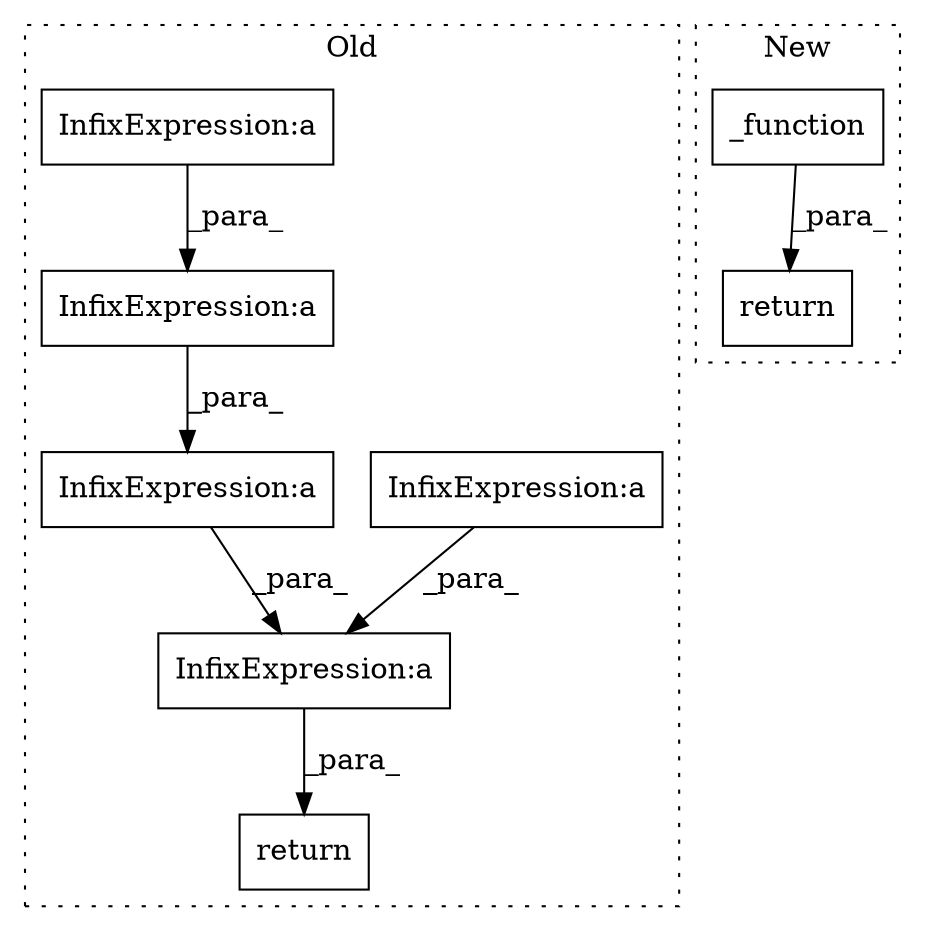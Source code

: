digraph G {
subgraph cluster0 {
1 [label="return" a="41" s="1445" l="7" shape="box"];
3 [label="InfixExpression:a" a="27" s="1289" l="3" shape="box"];
4 [label="InfixExpression:a" a="27" s="1269" l="3" shape="box"];
5 [label="InfixExpression:a" a="27" s="1238" l="3" shape="box"];
6 [label="InfixExpression:a" a="27" s="1232" l="3" shape="box"];
7 [label="InfixExpression:a" a="27" s="1282" l="3" shape="box"];
label = "Old";
style="dotted";
}
subgraph cluster1 {
2 [label="_function" a="32" s="1670,1761" l="10,1" shape="box"];
8 [label="return" a="41" s="1658" l="7" shape="box"];
label = "New";
style="dotted";
}
2 -> 8 [label="_para_"];
3 -> 4 [label="_para_"];
4 -> 5 [label="_para_"];
5 -> 1 [label="_para_"];
6 -> 5 [label="_para_"];
7 -> 3 [label="_para_"];
}